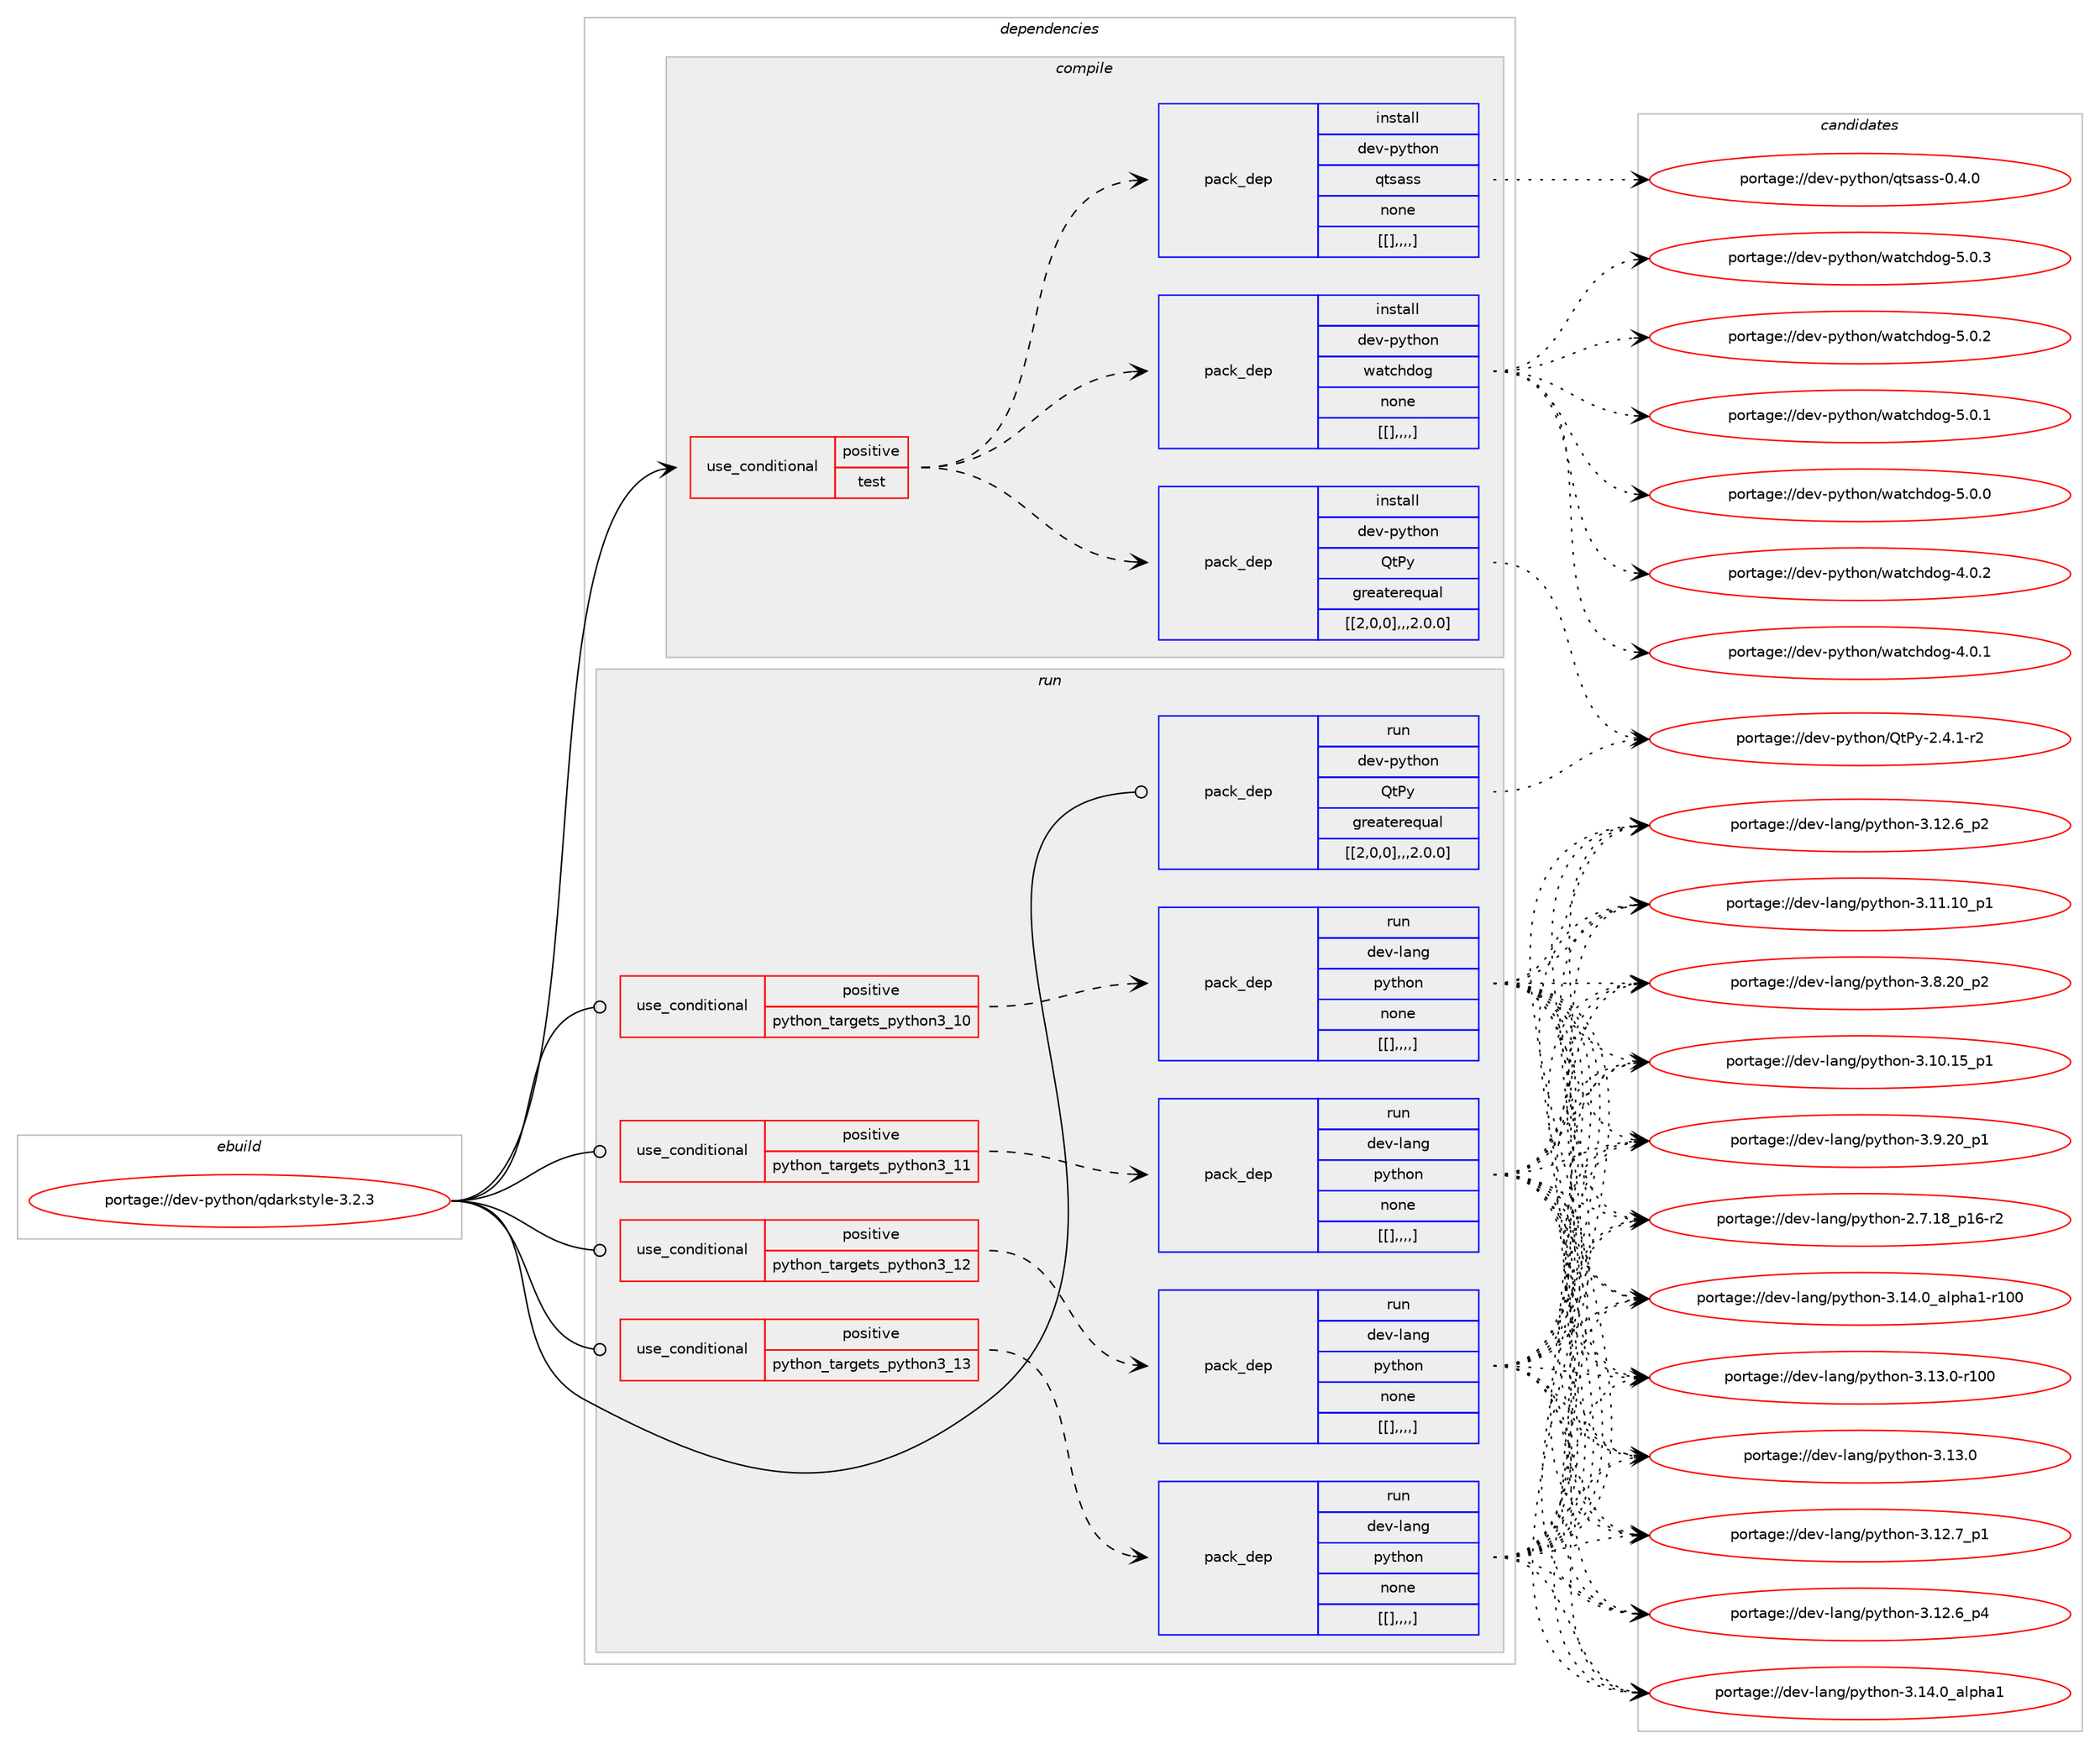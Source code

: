 digraph prolog {

# *************
# Graph options
# *************

newrank=true;
concentrate=true;
compound=true;
graph [rankdir=LR,fontname=Helvetica,fontsize=10,ranksep=1.5];#, ranksep=2.5, nodesep=0.2];
edge  [arrowhead=vee];
node  [fontname=Helvetica,fontsize=10];

# **********
# The ebuild
# **********

subgraph cluster_leftcol {
color=gray;
label=<<i>ebuild</i>>;
id [label="portage://dev-python/qdarkstyle-3.2.3", color=red, width=4, href="../dev-python/qdarkstyle-3.2.3.svg"];
}

# ****************
# The dependencies
# ****************

subgraph cluster_midcol {
color=gray;
label=<<i>dependencies</i>>;
subgraph cluster_compile {
fillcolor="#eeeeee";
style=filled;
label=<<i>compile</i>>;
subgraph cond41348 {
dependency167722 [label=<<TABLE BORDER="0" CELLBORDER="1" CELLSPACING="0" CELLPADDING="4"><TR><TD ROWSPAN="3" CELLPADDING="10">use_conditional</TD></TR><TR><TD>positive</TD></TR><TR><TD>test</TD></TR></TABLE>>, shape=none, color=red];
subgraph pack125035 {
dependency167751 [label=<<TABLE BORDER="0" CELLBORDER="1" CELLSPACING="0" CELLPADDING="4" WIDTH="220"><TR><TD ROWSPAN="6" CELLPADDING="30">pack_dep</TD></TR><TR><TD WIDTH="110">install</TD></TR><TR><TD>dev-python</TD></TR><TR><TD>qtsass</TD></TR><TR><TD>none</TD></TR><TR><TD>[[],,,,]</TD></TR></TABLE>>, shape=none, color=blue];
}
dependency167722:e -> dependency167751:w [weight=20,style="dashed",arrowhead="vee"];
subgraph pack125053 {
dependency167755 [label=<<TABLE BORDER="0" CELLBORDER="1" CELLSPACING="0" CELLPADDING="4" WIDTH="220"><TR><TD ROWSPAN="6" CELLPADDING="30">pack_dep</TD></TR><TR><TD WIDTH="110">install</TD></TR><TR><TD>dev-python</TD></TR><TR><TD>watchdog</TD></TR><TR><TD>none</TD></TR><TR><TD>[[],,,,]</TD></TR></TABLE>>, shape=none, color=blue];
}
dependency167722:e -> dependency167755:w [weight=20,style="dashed",arrowhead="vee"];
subgraph pack125081 {
dependency167796 [label=<<TABLE BORDER="0" CELLBORDER="1" CELLSPACING="0" CELLPADDING="4" WIDTH="220"><TR><TD ROWSPAN="6" CELLPADDING="30">pack_dep</TD></TR><TR><TD WIDTH="110">install</TD></TR><TR><TD>dev-python</TD></TR><TR><TD>QtPy</TD></TR><TR><TD>greaterequal</TD></TR><TR><TD>[[2,0,0],,,2.0.0]</TD></TR></TABLE>>, shape=none, color=blue];
}
dependency167722:e -> dependency167796:w [weight=20,style="dashed",arrowhead="vee"];
}
id:e -> dependency167722:w [weight=20,style="solid",arrowhead="vee"];
}
subgraph cluster_compileandrun {
fillcolor="#eeeeee";
style=filled;
label=<<i>compile and run</i>>;
}
subgraph cluster_run {
fillcolor="#eeeeee";
style=filled;
label=<<i>run</i>>;
subgraph cond41401 {
dependency167886 [label=<<TABLE BORDER="0" CELLBORDER="1" CELLSPACING="0" CELLPADDING="4"><TR><TD ROWSPAN="3" CELLPADDING="10">use_conditional</TD></TR><TR><TD>positive</TD></TR><TR><TD>python_targets_python3_10</TD></TR></TABLE>>, shape=none, color=red];
subgraph pack125131 {
dependency167888 [label=<<TABLE BORDER="0" CELLBORDER="1" CELLSPACING="0" CELLPADDING="4" WIDTH="220"><TR><TD ROWSPAN="6" CELLPADDING="30">pack_dep</TD></TR><TR><TD WIDTH="110">run</TD></TR><TR><TD>dev-lang</TD></TR><TR><TD>python</TD></TR><TR><TD>none</TD></TR><TR><TD>[[],,,,]</TD></TR></TABLE>>, shape=none, color=blue];
}
dependency167886:e -> dependency167888:w [weight=20,style="dashed",arrowhead="vee"];
}
id:e -> dependency167886:w [weight=20,style="solid",arrowhead="odot"];
subgraph cond41437 {
dependency167918 [label=<<TABLE BORDER="0" CELLBORDER="1" CELLSPACING="0" CELLPADDING="4"><TR><TD ROWSPAN="3" CELLPADDING="10">use_conditional</TD></TR><TR><TD>positive</TD></TR><TR><TD>python_targets_python3_11</TD></TR></TABLE>>, shape=none, color=red];
subgraph pack125148 {
dependency167942 [label=<<TABLE BORDER="0" CELLBORDER="1" CELLSPACING="0" CELLPADDING="4" WIDTH="220"><TR><TD ROWSPAN="6" CELLPADDING="30">pack_dep</TD></TR><TR><TD WIDTH="110">run</TD></TR><TR><TD>dev-lang</TD></TR><TR><TD>python</TD></TR><TR><TD>none</TD></TR><TR><TD>[[],,,,]</TD></TR></TABLE>>, shape=none, color=blue];
}
dependency167918:e -> dependency167942:w [weight=20,style="dashed",arrowhead="vee"];
}
id:e -> dependency167918:w [weight=20,style="solid",arrowhead="odot"];
subgraph cond41461 {
dependency167976 [label=<<TABLE BORDER="0" CELLBORDER="1" CELLSPACING="0" CELLPADDING="4"><TR><TD ROWSPAN="3" CELLPADDING="10">use_conditional</TD></TR><TR><TD>positive</TD></TR><TR><TD>python_targets_python3_12</TD></TR></TABLE>>, shape=none, color=red];
subgraph pack125179 {
dependency167979 [label=<<TABLE BORDER="0" CELLBORDER="1" CELLSPACING="0" CELLPADDING="4" WIDTH="220"><TR><TD ROWSPAN="6" CELLPADDING="30">pack_dep</TD></TR><TR><TD WIDTH="110">run</TD></TR><TR><TD>dev-lang</TD></TR><TR><TD>python</TD></TR><TR><TD>none</TD></TR><TR><TD>[[],,,,]</TD></TR></TABLE>>, shape=none, color=blue];
}
dependency167976:e -> dependency167979:w [weight=20,style="dashed",arrowhead="vee"];
}
id:e -> dependency167976:w [weight=20,style="solid",arrowhead="odot"];
subgraph cond41478 {
dependency168004 [label=<<TABLE BORDER="0" CELLBORDER="1" CELLSPACING="0" CELLPADDING="4"><TR><TD ROWSPAN="3" CELLPADDING="10">use_conditional</TD></TR><TR><TD>positive</TD></TR><TR><TD>python_targets_python3_13</TD></TR></TABLE>>, shape=none, color=red];
subgraph pack125208 {
dependency168047 [label=<<TABLE BORDER="0" CELLBORDER="1" CELLSPACING="0" CELLPADDING="4" WIDTH="220"><TR><TD ROWSPAN="6" CELLPADDING="30">pack_dep</TD></TR><TR><TD WIDTH="110">run</TD></TR><TR><TD>dev-lang</TD></TR><TR><TD>python</TD></TR><TR><TD>none</TD></TR><TR><TD>[[],,,,]</TD></TR></TABLE>>, shape=none, color=blue];
}
dependency168004:e -> dependency168047:w [weight=20,style="dashed",arrowhead="vee"];
}
id:e -> dependency168004:w [weight=20,style="solid",arrowhead="odot"];
subgraph pack125228 {
dependency168076 [label=<<TABLE BORDER="0" CELLBORDER="1" CELLSPACING="0" CELLPADDING="4" WIDTH="220"><TR><TD ROWSPAN="6" CELLPADDING="30">pack_dep</TD></TR><TR><TD WIDTH="110">run</TD></TR><TR><TD>dev-python</TD></TR><TR><TD>QtPy</TD></TR><TR><TD>greaterequal</TD></TR><TR><TD>[[2,0,0],,,2.0.0]</TD></TR></TABLE>>, shape=none, color=blue];
}
id:e -> dependency168076:w [weight=20,style="solid",arrowhead="odot"];
}
}

# **************
# The candidates
# **************

subgraph cluster_choices {
rank=same;
color=gray;
label=<<i>candidates</i>>;

subgraph choice124865 {
color=black;
nodesep=1;
choice100101118451121211161041111104711311611597115115454846524648 [label="portage://dev-python/qtsass-0.4.0", color=red, width=4,href="../dev-python/qtsass-0.4.0.svg"];
dependency167751:e -> choice100101118451121211161041111104711311611597115115454846524648:w [style=dotted,weight="100"];
}
subgraph choice124869 {
color=black;
nodesep=1;
choice10010111845112121116104111110471199711699104100111103455346484651 [label="portage://dev-python/watchdog-5.0.3", color=red, width=4,href="../dev-python/watchdog-5.0.3.svg"];
choice10010111845112121116104111110471199711699104100111103455346484650 [label="portage://dev-python/watchdog-5.0.2", color=red, width=4,href="../dev-python/watchdog-5.0.2.svg"];
choice10010111845112121116104111110471199711699104100111103455346484649 [label="portage://dev-python/watchdog-5.0.1", color=red, width=4,href="../dev-python/watchdog-5.0.1.svg"];
choice10010111845112121116104111110471199711699104100111103455346484648 [label="portage://dev-python/watchdog-5.0.0", color=red, width=4,href="../dev-python/watchdog-5.0.0.svg"];
choice10010111845112121116104111110471199711699104100111103455246484650 [label="portage://dev-python/watchdog-4.0.2", color=red, width=4,href="../dev-python/watchdog-4.0.2.svg"];
choice10010111845112121116104111110471199711699104100111103455246484649 [label="portage://dev-python/watchdog-4.0.1", color=red, width=4,href="../dev-python/watchdog-4.0.1.svg"];
dependency167755:e -> choice10010111845112121116104111110471199711699104100111103455346484651:w [style=dotted,weight="100"];
dependency167755:e -> choice10010111845112121116104111110471199711699104100111103455346484650:w [style=dotted,weight="100"];
dependency167755:e -> choice10010111845112121116104111110471199711699104100111103455346484649:w [style=dotted,weight="100"];
dependency167755:e -> choice10010111845112121116104111110471199711699104100111103455346484648:w [style=dotted,weight="100"];
dependency167755:e -> choice10010111845112121116104111110471199711699104100111103455246484650:w [style=dotted,weight="100"];
dependency167755:e -> choice10010111845112121116104111110471199711699104100111103455246484649:w [style=dotted,weight="100"];
}
subgraph choice124894 {
color=black;
nodesep=1;
choice100101118451121211161041111104781116801214550465246494511450 [label="portage://dev-python/QtPy-2.4.1-r2", color=red, width=4,href="../dev-python/QtPy-2.4.1-r2.svg"];
dependency167796:e -> choice100101118451121211161041111104781116801214550465246494511450:w [style=dotted,weight="100"];
}
subgraph choice124904 {
color=black;
nodesep=1;
choice100101118451089711010347112121116104111110455146495246489597108112104974945114494848 [label="portage://dev-lang/python-3.14.0_alpha1-r100", color=red, width=4,href="../dev-lang/python-3.14.0_alpha1-r100.svg"];
choice1001011184510897110103471121211161041111104551464952464895971081121049749 [label="portage://dev-lang/python-3.14.0_alpha1", color=red, width=4,href="../dev-lang/python-3.14.0_alpha1.svg"];
choice1001011184510897110103471121211161041111104551464951464845114494848 [label="portage://dev-lang/python-3.13.0-r100", color=red, width=4,href="../dev-lang/python-3.13.0-r100.svg"];
choice10010111845108971101034711212111610411111045514649514648 [label="portage://dev-lang/python-3.13.0", color=red, width=4,href="../dev-lang/python-3.13.0.svg"];
choice100101118451089711010347112121116104111110455146495046559511249 [label="portage://dev-lang/python-3.12.7_p1", color=red, width=4,href="../dev-lang/python-3.12.7_p1.svg"];
choice100101118451089711010347112121116104111110455146495046549511252 [label="portage://dev-lang/python-3.12.6_p4", color=red, width=4,href="../dev-lang/python-3.12.6_p4.svg"];
choice100101118451089711010347112121116104111110455146495046549511250 [label="portage://dev-lang/python-3.12.6_p2", color=red, width=4,href="../dev-lang/python-3.12.6_p2.svg"];
choice10010111845108971101034711212111610411111045514649494649489511249 [label="portage://dev-lang/python-3.11.10_p1", color=red, width=4,href="../dev-lang/python-3.11.10_p1.svg"];
choice10010111845108971101034711212111610411111045514649484649539511249 [label="portage://dev-lang/python-3.10.15_p1", color=red, width=4,href="../dev-lang/python-3.10.15_p1.svg"];
choice100101118451089711010347112121116104111110455146574650489511249 [label="portage://dev-lang/python-3.9.20_p1", color=red, width=4,href="../dev-lang/python-3.9.20_p1.svg"];
choice100101118451089711010347112121116104111110455146564650489511250 [label="portage://dev-lang/python-3.8.20_p2", color=red, width=4,href="../dev-lang/python-3.8.20_p2.svg"];
choice100101118451089711010347112121116104111110455046554649569511249544511450 [label="portage://dev-lang/python-2.7.18_p16-r2", color=red, width=4,href="../dev-lang/python-2.7.18_p16-r2.svg"];
dependency167888:e -> choice100101118451089711010347112121116104111110455146495246489597108112104974945114494848:w [style=dotted,weight="100"];
dependency167888:e -> choice1001011184510897110103471121211161041111104551464952464895971081121049749:w [style=dotted,weight="100"];
dependency167888:e -> choice1001011184510897110103471121211161041111104551464951464845114494848:w [style=dotted,weight="100"];
dependency167888:e -> choice10010111845108971101034711212111610411111045514649514648:w [style=dotted,weight="100"];
dependency167888:e -> choice100101118451089711010347112121116104111110455146495046559511249:w [style=dotted,weight="100"];
dependency167888:e -> choice100101118451089711010347112121116104111110455146495046549511252:w [style=dotted,weight="100"];
dependency167888:e -> choice100101118451089711010347112121116104111110455146495046549511250:w [style=dotted,weight="100"];
dependency167888:e -> choice10010111845108971101034711212111610411111045514649494649489511249:w [style=dotted,weight="100"];
dependency167888:e -> choice10010111845108971101034711212111610411111045514649484649539511249:w [style=dotted,weight="100"];
dependency167888:e -> choice100101118451089711010347112121116104111110455146574650489511249:w [style=dotted,weight="100"];
dependency167888:e -> choice100101118451089711010347112121116104111110455146564650489511250:w [style=dotted,weight="100"];
dependency167888:e -> choice100101118451089711010347112121116104111110455046554649569511249544511450:w [style=dotted,weight="100"];
}
subgraph choice124910 {
color=black;
nodesep=1;
choice100101118451089711010347112121116104111110455146495246489597108112104974945114494848 [label="portage://dev-lang/python-3.14.0_alpha1-r100", color=red, width=4,href="../dev-lang/python-3.14.0_alpha1-r100.svg"];
choice1001011184510897110103471121211161041111104551464952464895971081121049749 [label="portage://dev-lang/python-3.14.0_alpha1", color=red, width=4,href="../dev-lang/python-3.14.0_alpha1.svg"];
choice1001011184510897110103471121211161041111104551464951464845114494848 [label="portage://dev-lang/python-3.13.0-r100", color=red, width=4,href="../dev-lang/python-3.13.0-r100.svg"];
choice10010111845108971101034711212111610411111045514649514648 [label="portage://dev-lang/python-3.13.0", color=red, width=4,href="../dev-lang/python-3.13.0.svg"];
choice100101118451089711010347112121116104111110455146495046559511249 [label="portage://dev-lang/python-3.12.7_p1", color=red, width=4,href="../dev-lang/python-3.12.7_p1.svg"];
choice100101118451089711010347112121116104111110455146495046549511252 [label="portage://dev-lang/python-3.12.6_p4", color=red, width=4,href="../dev-lang/python-3.12.6_p4.svg"];
choice100101118451089711010347112121116104111110455146495046549511250 [label="portage://dev-lang/python-3.12.6_p2", color=red, width=4,href="../dev-lang/python-3.12.6_p2.svg"];
choice10010111845108971101034711212111610411111045514649494649489511249 [label="portage://dev-lang/python-3.11.10_p1", color=red, width=4,href="../dev-lang/python-3.11.10_p1.svg"];
choice10010111845108971101034711212111610411111045514649484649539511249 [label="portage://dev-lang/python-3.10.15_p1", color=red, width=4,href="../dev-lang/python-3.10.15_p1.svg"];
choice100101118451089711010347112121116104111110455146574650489511249 [label="portage://dev-lang/python-3.9.20_p1", color=red, width=4,href="../dev-lang/python-3.9.20_p1.svg"];
choice100101118451089711010347112121116104111110455146564650489511250 [label="portage://dev-lang/python-3.8.20_p2", color=red, width=4,href="../dev-lang/python-3.8.20_p2.svg"];
choice100101118451089711010347112121116104111110455046554649569511249544511450 [label="portage://dev-lang/python-2.7.18_p16-r2", color=red, width=4,href="../dev-lang/python-2.7.18_p16-r2.svg"];
dependency167942:e -> choice100101118451089711010347112121116104111110455146495246489597108112104974945114494848:w [style=dotted,weight="100"];
dependency167942:e -> choice1001011184510897110103471121211161041111104551464952464895971081121049749:w [style=dotted,weight="100"];
dependency167942:e -> choice1001011184510897110103471121211161041111104551464951464845114494848:w [style=dotted,weight="100"];
dependency167942:e -> choice10010111845108971101034711212111610411111045514649514648:w [style=dotted,weight="100"];
dependency167942:e -> choice100101118451089711010347112121116104111110455146495046559511249:w [style=dotted,weight="100"];
dependency167942:e -> choice100101118451089711010347112121116104111110455146495046549511252:w [style=dotted,weight="100"];
dependency167942:e -> choice100101118451089711010347112121116104111110455146495046549511250:w [style=dotted,weight="100"];
dependency167942:e -> choice10010111845108971101034711212111610411111045514649494649489511249:w [style=dotted,weight="100"];
dependency167942:e -> choice10010111845108971101034711212111610411111045514649484649539511249:w [style=dotted,weight="100"];
dependency167942:e -> choice100101118451089711010347112121116104111110455146574650489511249:w [style=dotted,weight="100"];
dependency167942:e -> choice100101118451089711010347112121116104111110455146564650489511250:w [style=dotted,weight="100"];
dependency167942:e -> choice100101118451089711010347112121116104111110455046554649569511249544511450:w [style=dotted,weight="100"];
}
subgraph choice124915 {
color=black;
nodesep=1;
choice100101118451089711010347112121116104111110455146495246489597108112104974945114494848 [label="portage://dev-lang/python-3.14.0_alpha1-r100", color=red, width=4,href="../dev-lang/python-3.14.0_alpha1-r100.svg"];
choice1001011184510897110103471121211161041111104551464952464895971081121049749 [label="portage://dev-lang/python-3.14.0_alpha1", color=red, width=4,href="../dev-lang/python-3.14.0_alpha1.svg"];
choice1001011184510897110103471121211161041111104551464951464845114494848 [label="portage://dev-lang/python-3.13.0-r100", color=red, width=4,href="../dev-lang/python-3.13.0-r100.svg"];
choice10010111845108971101034711212111610411111045514649514648 [label="portage://dev-lang/python-3.13.0", color=red, width=4,href="../dev-lang/python-3.13.0.svg"];
choice100101118451089711010347112121116104111110455146495046559511249 [label="portage://dev-lang/python-3.12.7_p1", color=red, width=4,href="../dev-lang/python-3.12.7_p1.svg"];
choice100101118451089711010347112121116104111110455146495046549511252 [label="portage://dev-lang/python-3.12.6_p4", color=red, width=4,href="../dev-lang/python-3.12.6_p4.svg"];
choice100101118451089711010347112121116104111110455146495046549511250 [label="portage://dev-lang/python-3.12.6_p2", color=red, width=4,href="../dev-lang/python-3.12.6_p2.svg"];
choice10010111845108971101034711212111610411111045514649494649489511249 [label="portage://dev-lang/python-3.11.10_p1", color=red, width=4,href="../dev-lang/python-3.11.10_p1.svg"];
choice10010111845108971101034711212111610411111045514649484649539511249 [label="portage://dev-lang/python-3.10.15_p1", color=red, width=4,href="../dev-lang/python-3.10.15_p1.svg"];
choice100101118451089711010347112121116104111110455146574650489511249 [label="portage://dev-lang/python-3.9.20_p1", color=red, width=4,href="../dev-lang/python-3.9.20_p1.svg"];
choice100101118451089711010347112121116104111110455146564650489511250 [label="portage://dev-lang/python-3.8.20_p2", color=red, width=4,href="../dev-lang/python-3.8.20_p2.svg"];
choice100101118451089711010347112121116104111110455046554649569511249544511450 [label="portage://dev-lang/python-2.7.18_p16-r2", color=red, width=4,href="../dev-lang/python-2.7.18_p16-r2.svg"];
dependency167979:e -> choice100101118451089711010347112121116104111110455146495246489597108112104974945114494848:w [style=dotted,weight="100"];
dependency167979:e -> choice1001011184510897110103471121211161041111104551464952464895971081121049749:w [style=dotted,weight="100"];
dependency167979:e -> choice1001011184510897110103471121211161041111104551464951464845114494848:w [style=dotted,weight="100"];
dependency167979:e -> choice10010111845108971101034711212111610411111045514649514648:w [style=dotted,weight="100"];
dependency167979:e -> choice100101118451089711010347112121116104111110455146495046559511249:w [style=dotted,weight="100"];
dependency167979:e -> choice100101118451089711010347112121116104111110455146495046549511252:w [style=dotted,weight="100"];
dependency167979:e -> choice100101118451089711010347112121116104111110455146495046549511250:w [style=dotted,weight="100"];
dependency167979:e -> choice10010111845108971101034711212111610411111045514649494649489511249:w [style=dotted,weight="100"];
dependency167979:e -> choice10010111845108971101034711212111610411111045514649484649539511249:w [style=dotted,weight="100"];
dependency167979:e -> choice100101118451089711010347112121116104111110455146574650489511249:w [style=dotted,weight="100"];
dependency167979:e -> choice100101118451089711010347112121116104111110455146564650489511250:w [style=dotted,weight="100"];
dependency167979:e -> choice100101118451089711010347112121116104111110455046554649569511249544511450:w [style=dotted,weight="100"];
}
subgraph choice124936 {
color=black;
nodesep=1;
choice100101118451089711010347112121116104111110455146495246489597108112104974945114494848 [label="portage://dev-lang/python-3.14.0_alpha1-r100", color=red, width=4,href="../dev-lang/python-3.14.0_alpha1-r100.svg"];
choice1001011184510897110103471121211161041111104551464952464895971081121049749 [label="portage://dev-lang/python-3.14.0_alpha1", color=red, width=4,href="../dev-lang/python-3.14.0_alpha1.svg"];
choice1001011184510897110103471121211161041111104551464951464845114494848 [label="portage://dev-lang/python-3.13.0-r100", color=red, width=4,href="../dev-lang/python-3.13.0-r100.svg"];
choice10010111845108971101034711212111610411111045514649514648 [label="portage://dev-lang/python-3.13.0", color=red, width=4,href="../dev-lang/python-3.13.0.svg"];
choice100101118451089711010347112121116104111110455146495046559511249 [label="portage://dev-lang/python-3.12.7_p1", color=red, width=4,href="../dev-lang/python-3.12.7_p1.svg"];
choice100101118451089711010347112121116104111110455146495046549511252 [label="portage://dev-lang/python-3.12.6_p4", color=red, width=4,href="../dev-lang/python-3.12.6_p4.svg"];
choice100101118451089711010347112121116104111110455146495046549511250 [label="portage://dev-lang/python-3.12.6_p2", color=red, width=4,href="../dev-lang/python-3.12.6_p2.svg"];
choice10010111845108971101034711212111610411111045514649494649489511249 [label="portage://dev-lang/python-3.11.10_p1", color=red, width=4,href="../dev-lang/python-3.11.10_p1.svg"];
choice10010111845108971101034711212111610411111045514649484649539511249 [label="portage://dev-lang/python-3.10.15_p1", color=red, width=4,href="../dev-lang/python-3.10.15_p1.svg"];
choice100101118451089711010347112121116104111110455146574650489511249 [label="portage://dev-lang/python-3.9.20_p1", color=red, width=4,href="../dev-lang/python-3.9.20_p1.svg"];
choice100101118451089711010347112121116104111110455146564650489511250 [label="portage://dev-lang/python-3.8.20_p2", color=red, width=4,href="../dev-lang/python-3.8.20_p2.svg"];
choice100101118451089711010347112121116104111110455046554649569511249544511450 [label="portage://dev-lang/python-2.7.18_p16-r2", color=red, width=4,href="../dev-lang/python-2.7.18_p16-r2.svg"];
dependency168047:e -> choice100101118451089711010347112121116104111110455146495246489597108112104974945114494848:w [style=dotted,weight="100"];
dependency168047:e -> choice1001011184510897110103471121211161041111104551464952464895971081121049749:w [style=dotted,weight="100"];
dependency168047:e -> choice1001011184510897110103471121211161041111104551464951464845114494848:w [style=dotted,weight="100"];
dependency168047:e -> choice10010111845108971101034711212111610411111045514649514648:w [style=dotted,weight="100"];
dependency168047:e -> choice100101118451089711010347112121116104111110455146495046559511249:w [style=dotted,weight="100"];
dependency168047:e -> choice100101118451089711010347112121116104111110455146495046549511252:w [style=dotted,weight="100"];
dependency168047:e -> choice100101118451089711010347112121116104111110455146495046549511250:w [style=dotted,weight="100"];
dependency168047:e -> choice10010111845108971101034711212111610411111045514649494649489511249:w [style=dotted,weight="100"];
dependency168047:e -> choice10010111845108971101034711212111610411111045514649484649539511249:w [style=dotted,weight="100"];
dependency168047:e -> choice100101118451089711010347112121116104111110455146574650489511249:w [style=dotted,weight="100"];
dependency168047:e -> choice100101118451089711010347112121116104111110455146564650489511250:w [style=dotted,weight="100"];
dependency168047:e -> choice100101118451089711010347112121116104111110455046554649569511249544511450:w [style=dotted,weight="100"];
}
subgraph choice124951 {
color=black;
nodesep=1;
choice100101118451121211161041111104781116801214550465246494511450 [label="portage://dev-python/QtPy-2.4.1-r2", color=red, width=4,href="../dev-python/QtPy-2.4.1-r2.svg"];
dependency168076:e -> choice100101118451121211161041111104781116801214550465246494511450:w [style=dotted,weight="100"];
}
}

}
